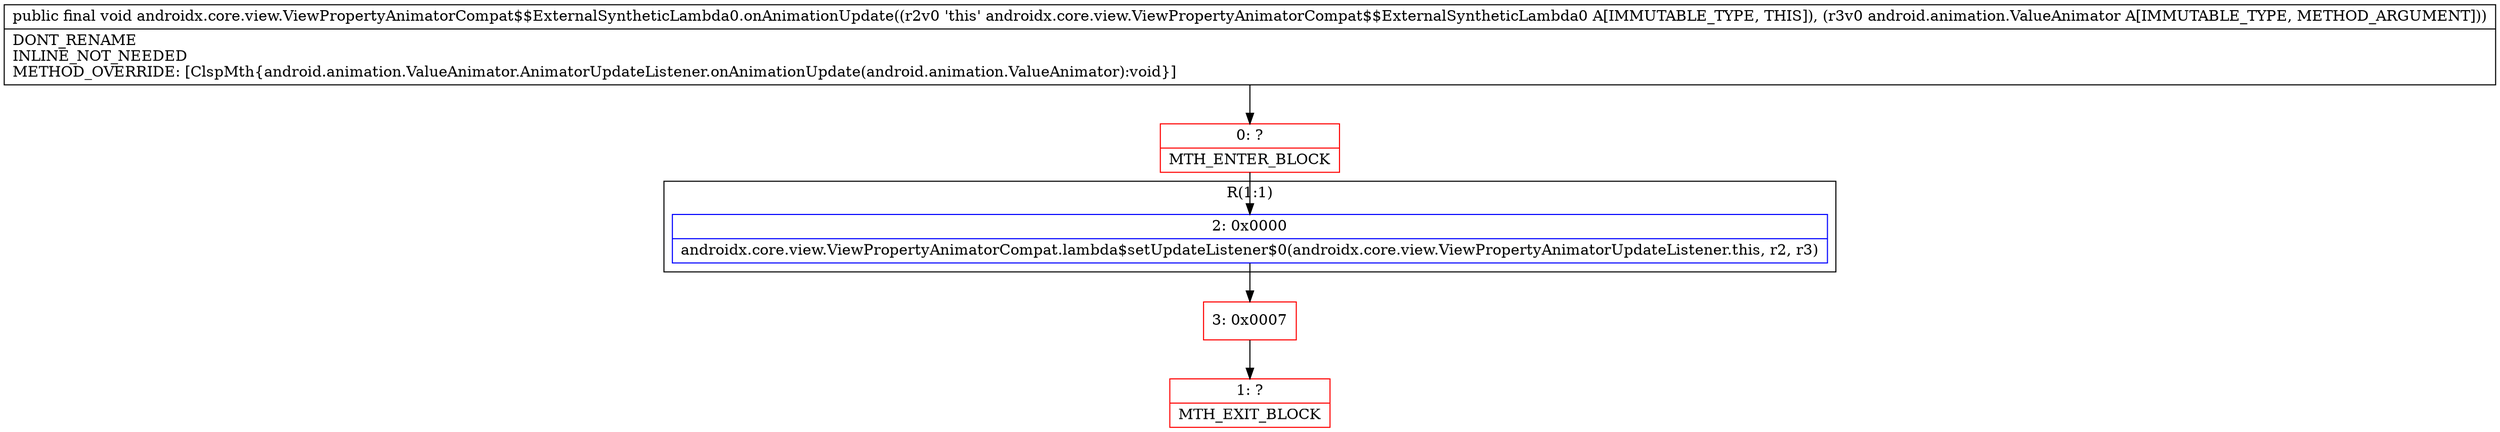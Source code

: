 digraph "CFG forandroidx.core.view.ViewPropertyAnimatorCompat$$ExternalSyntheticLambda0.onAnimationUpdate(Landroid\/animation\/ValueAnimator;)V" {
subgraph cluster_Region_541086134 {
label = "R(1:1)";
node [shape=record,color=blue];
Node_2 [shape=record,label="{2\:\ 0x0000|androidx.core.view.ViewPropertyAnimatorCompat.lambda$setUpdateListener$0(androidx.core.view.ViewPropertyAnimatorUpdateListener.this, r2, r3)\l}"];
}
Node_0 [shape=record,color=red,label="{0\:\ ?|MTH_ENTER_BLOCK\l}"];
Node_3 [shape=record,color=red,label="{3\:\ 0x0007}"];
Node_1 [shape=record,color=red,label="{1\:\ ?|MTH_EXIT_BLOCK\l}"];
MethodNode[shape=record,label="{public final void androidx.core.view.ViewPropertyAnimatorCompat$$ExternalSyntheticLambda0.onAnimationUpdate((r2v0 'this' androidx.core.view.ViewPropertyAnimatorCompat$$ExternalSyntheticLambda0 A[IMMUTABLE_TYPE, THIS]), (r3v0 android.animation.ValueAnimator A[IMMUTABLE_TYPE, METHOD_ARGUMENT]))  | DONT_RENAME\lINLINE_NOT_NEEDED\lMETHOD_OVERRIDE: [ClspMth\{android.animation.ValueAnimator.AnimatorUpdateListener.onAnimationUpdate(android.animation.ValueAnimator):void\}]\l}"];
MethodNode -> Node_0;Node_2 -> Node_3;
Node_0 -> Node_2;
Node_3 -> Node_1;
}

